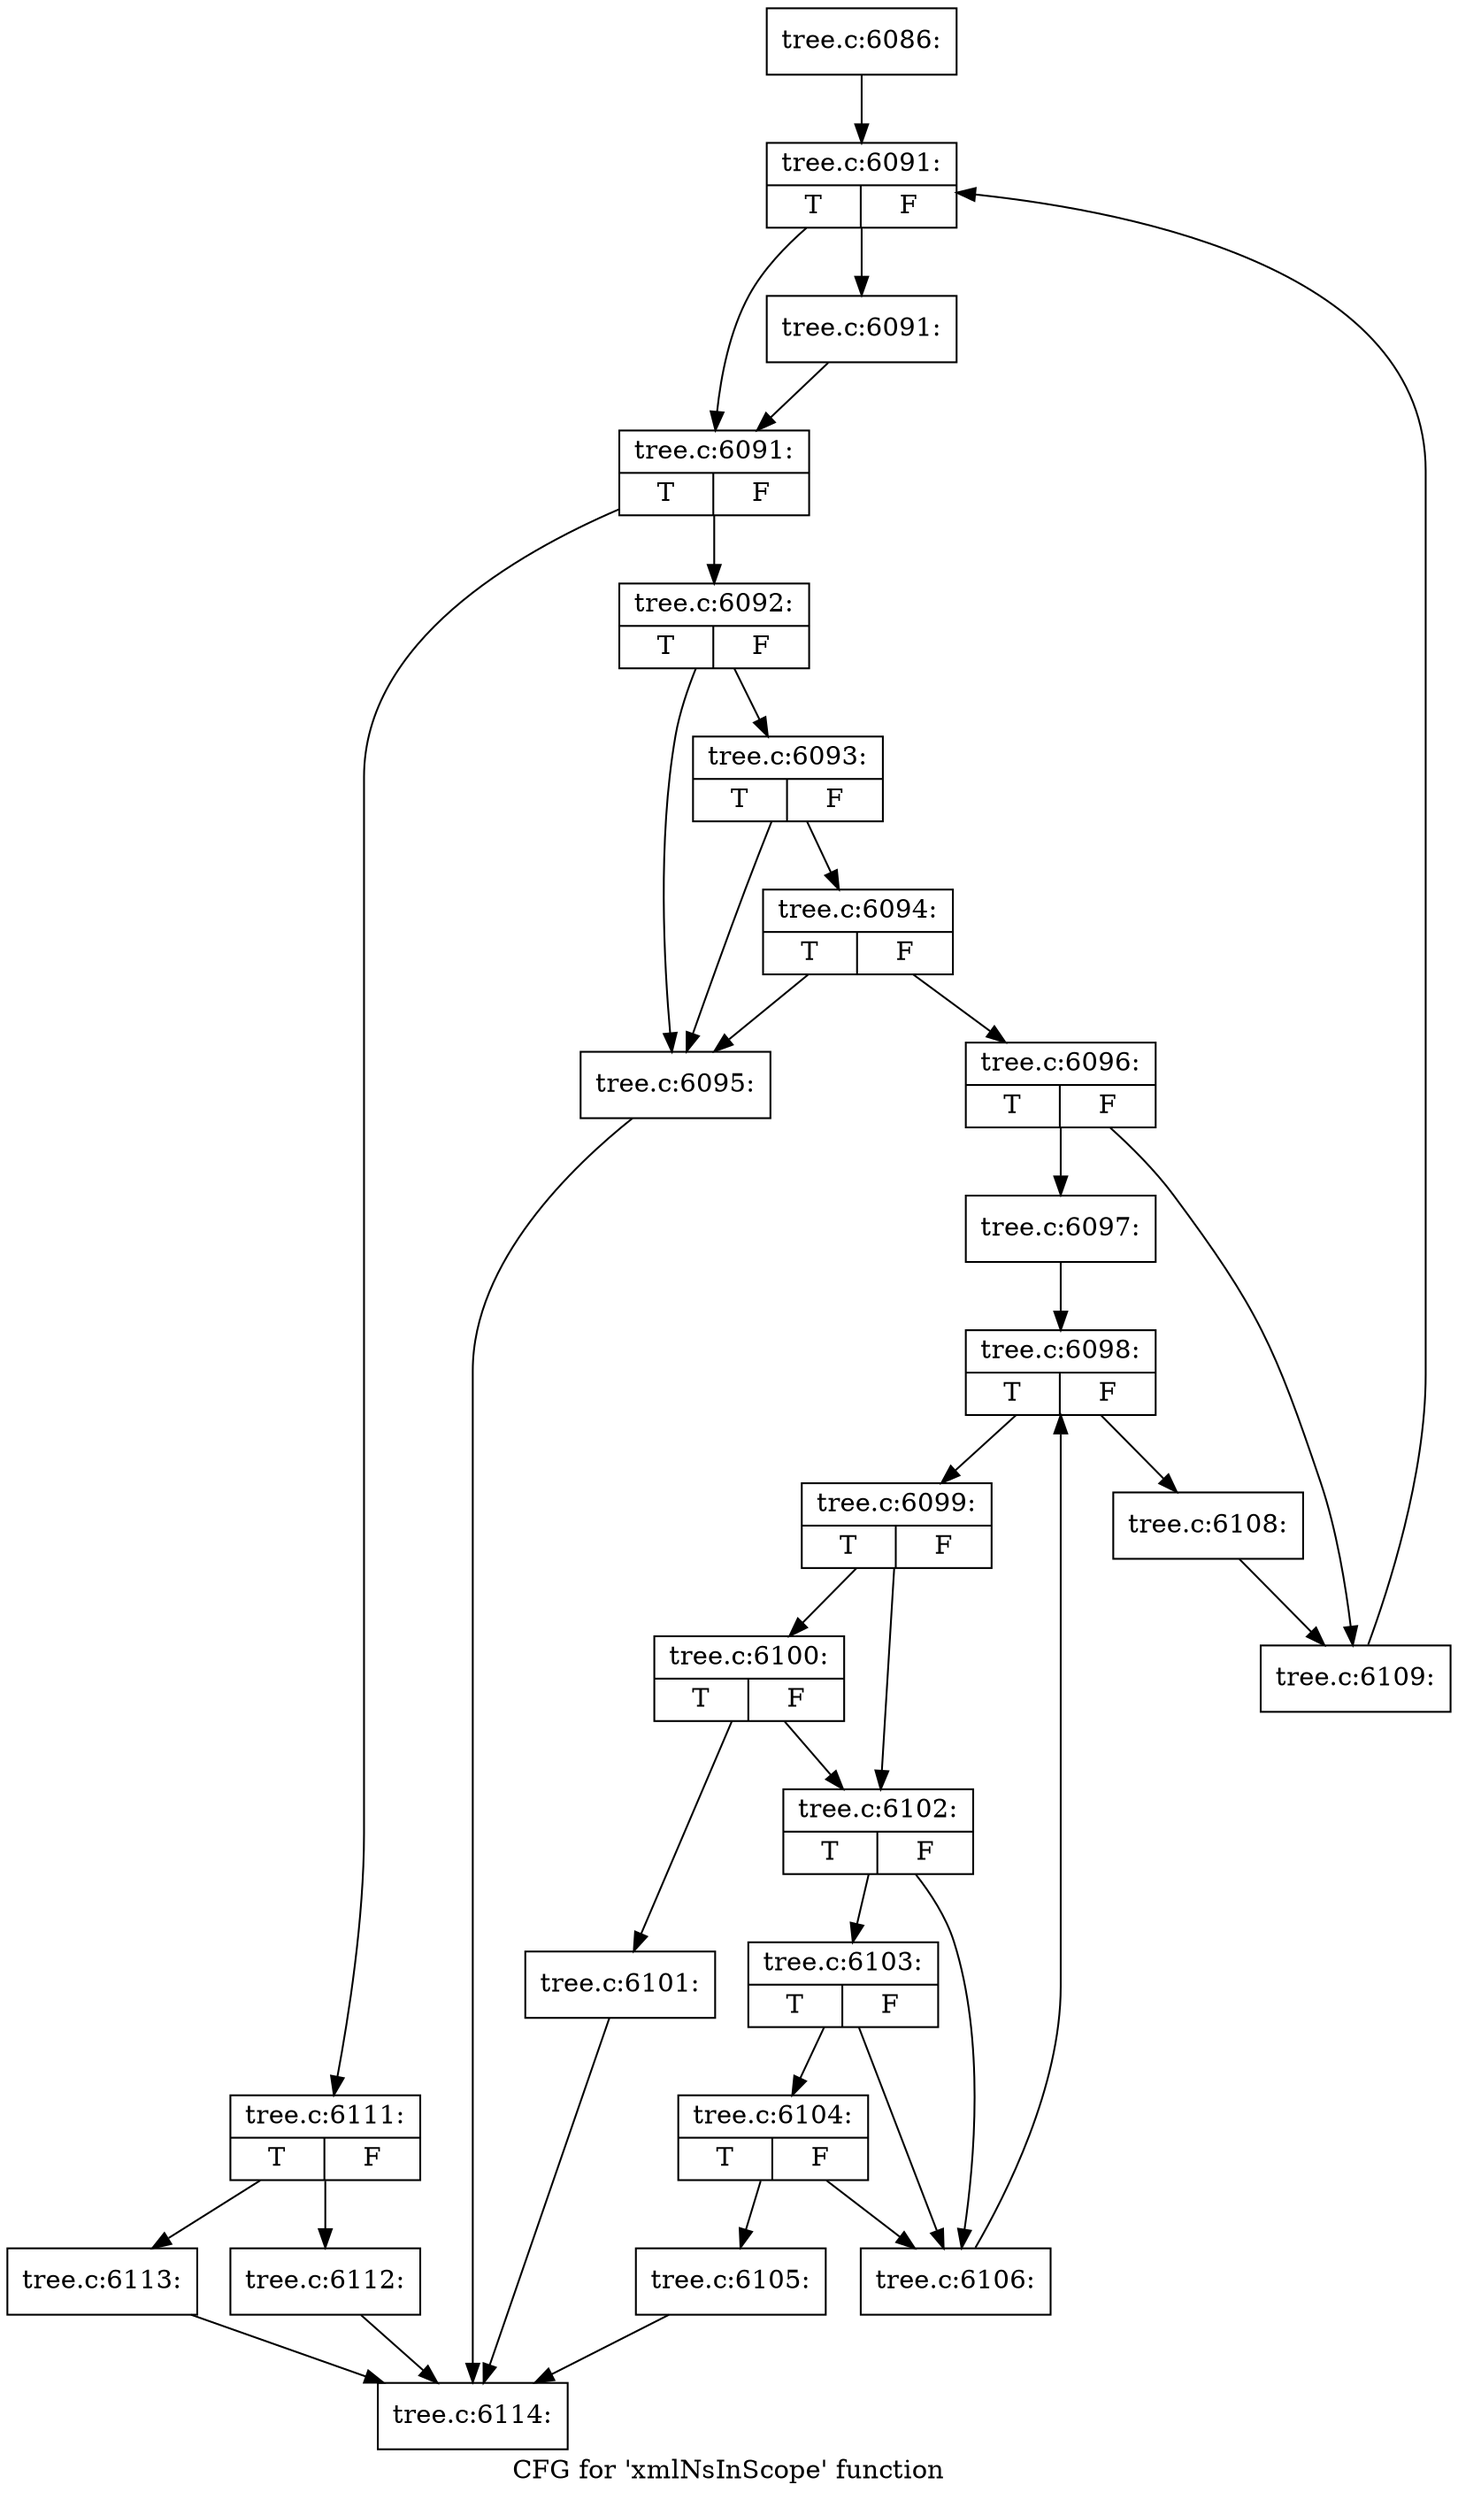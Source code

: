digraph "CFG for 'xmlNsInScope' function" {
	label="CFG for 'xmlNsInScope' function";

	Node0x483ff80 [shape=record,label="{tree.c:6086:}"];
	Node0x483ff80 -> Node0x4843d50;
	Node0x4843d50 [shape=record,label="{tree.c:6091:|{<s0>T|<s1>F}}"];
	Node0x4843d50 -> Node0x4844040;
	Node0x4843d50 -> Node0x4843ff0;
	Node0x4844040 [shape=record,label="{tree.c:6091:}"];
	Node0x4844040 -> Node0x4843ff0;
	Node0x4843ff0 [shape=record,label="{tree.c:6091:|{<s0>T|<s1>F}}"];
	Node0x4843ff0 -> Node0x4844500;
	Node0x4843ff0 -> Node0x4843f70;
	Node0x4844500 [shape=record,label="{tree.c:6092:|{<s0>T|<s1>F}}"];
	Node0x4844500 -> Node0x48446f0;
	Node0x4844500 -> Node0x4844810;
	Node0x4844810 [shape=record,label="{tree.c:6093:|{<s0>T|<s1>F}}"];
	Node0x4844810 -> Node0x48446f0;
	Node0x4844810 -> Node0x4844790;
	Node0x4844790 [shape=record,label="{tree.c:6094:|{<s0>T|<s1>F}}"];
	Node0x4844790 -> Node0x48446f0;
	Node0x4844790 -> Node0x4844740;
	Node0x48446f0 [shape=record,label="{tree.c:6095:}"];
	Node0x48446f0 -> Node0x4842d80;
	Node0x4844740 [shape=record,label="{tree.c:6096:|{<s0>T|<s1>F}}"];
	Node0x4844740 -> Node0x4845460;
	Node0x4844740 -> Node0x48454b0;
	Node0x4845460 [shape=record,label="{tree.c:6097:}"];
	Node0x4845460 -> Node0x4845b70;
	Node0x4845b70 [shape=record,label="{tree.c:6098:|{<s0>T|<s1>F}}"];
	Node0x4845b70 -> Node0x4845f60;
	Node0x4845b70 -> Node0x4845d90;
	Node0x4845f60 [shape=record,label="{tree.c:6099:|{<s0>T|<s1>F}}"];
	Node0x4845f60 -> Node0x48461c0;
	Node0x4845f60 -> Node0x4846170;
	Node0x48461c0 [shape=record,label="{tree.c:6100:|{<s0>T|<s1>F}}"];
	Node0x48461c0 -> Node0x4846120;
	Node0x48461c0 -> Node0x4846170;
	Node0x4846120 [shape=record,label="{tree.c:6101:}"];
	Node0x4846120 -> Node0x4842d80;
	Node0x4846170 [shape=record,label="{tree.c:6102:|{<s0>T|<s1>F}}"];
	Node0x4846170 -> Node0x4846a20;
	Node0x4846170 -> Node0x4846950;
	Node0x4846a20 [shape=record,label="{tree.c:6103:|{<s0>T|<s1>F}}"];
	Node0x4846a20 -> Node0x48469a0;
	Node0x4846a20 -> Node0x4846950;
	Node0x48469a0 [shape=record,label="{tree.c:6104:|{<s0>T|<s1>F}}"];
	Node0x48469a0 -> Node0x4846900;
	Node0x48469a0 -> Node0x4846950;
	Node0x4846900 [shape=record,label="{tree.c:6105:}"];
	Node0x4846900 -> Node0x4842d80;
	Node0x4846950 [shape=record,label="{tree.c:6106:}"];
	Node0x4846950 -> Node0x4845b70;
	Node0x4845d90 [shape=record,label="{tree.c:6108:}"];
	Node0x4845d90 -> Node0x48454b0;
	Node0x48454b0 [shape=record,label="{tree.c:6109:}"];
	Node0x48454b0 -> Node0x4843d50;
	Node0x4843f70 [shape=record,label="{tree.c:6111:|{<s0>T|<s1>F}}"];
	Node0x4843f70 -> Node0x4847dc0;
	Node0x4843f70 -> Node0x4847e10;
	Node0x4847dc0 [shape=record,label="{tree.c:6112:}"];
	Node0x4847dc0 -> Node0x4842d80;
	Node0x4847e10 [shape=record,label="{tree.c:6113:}"];
	Node0x4847e10 -> Node0x4842d80;
	Node0x4842d80 [shape=record,label="{tree.c:6114:}"];
}
